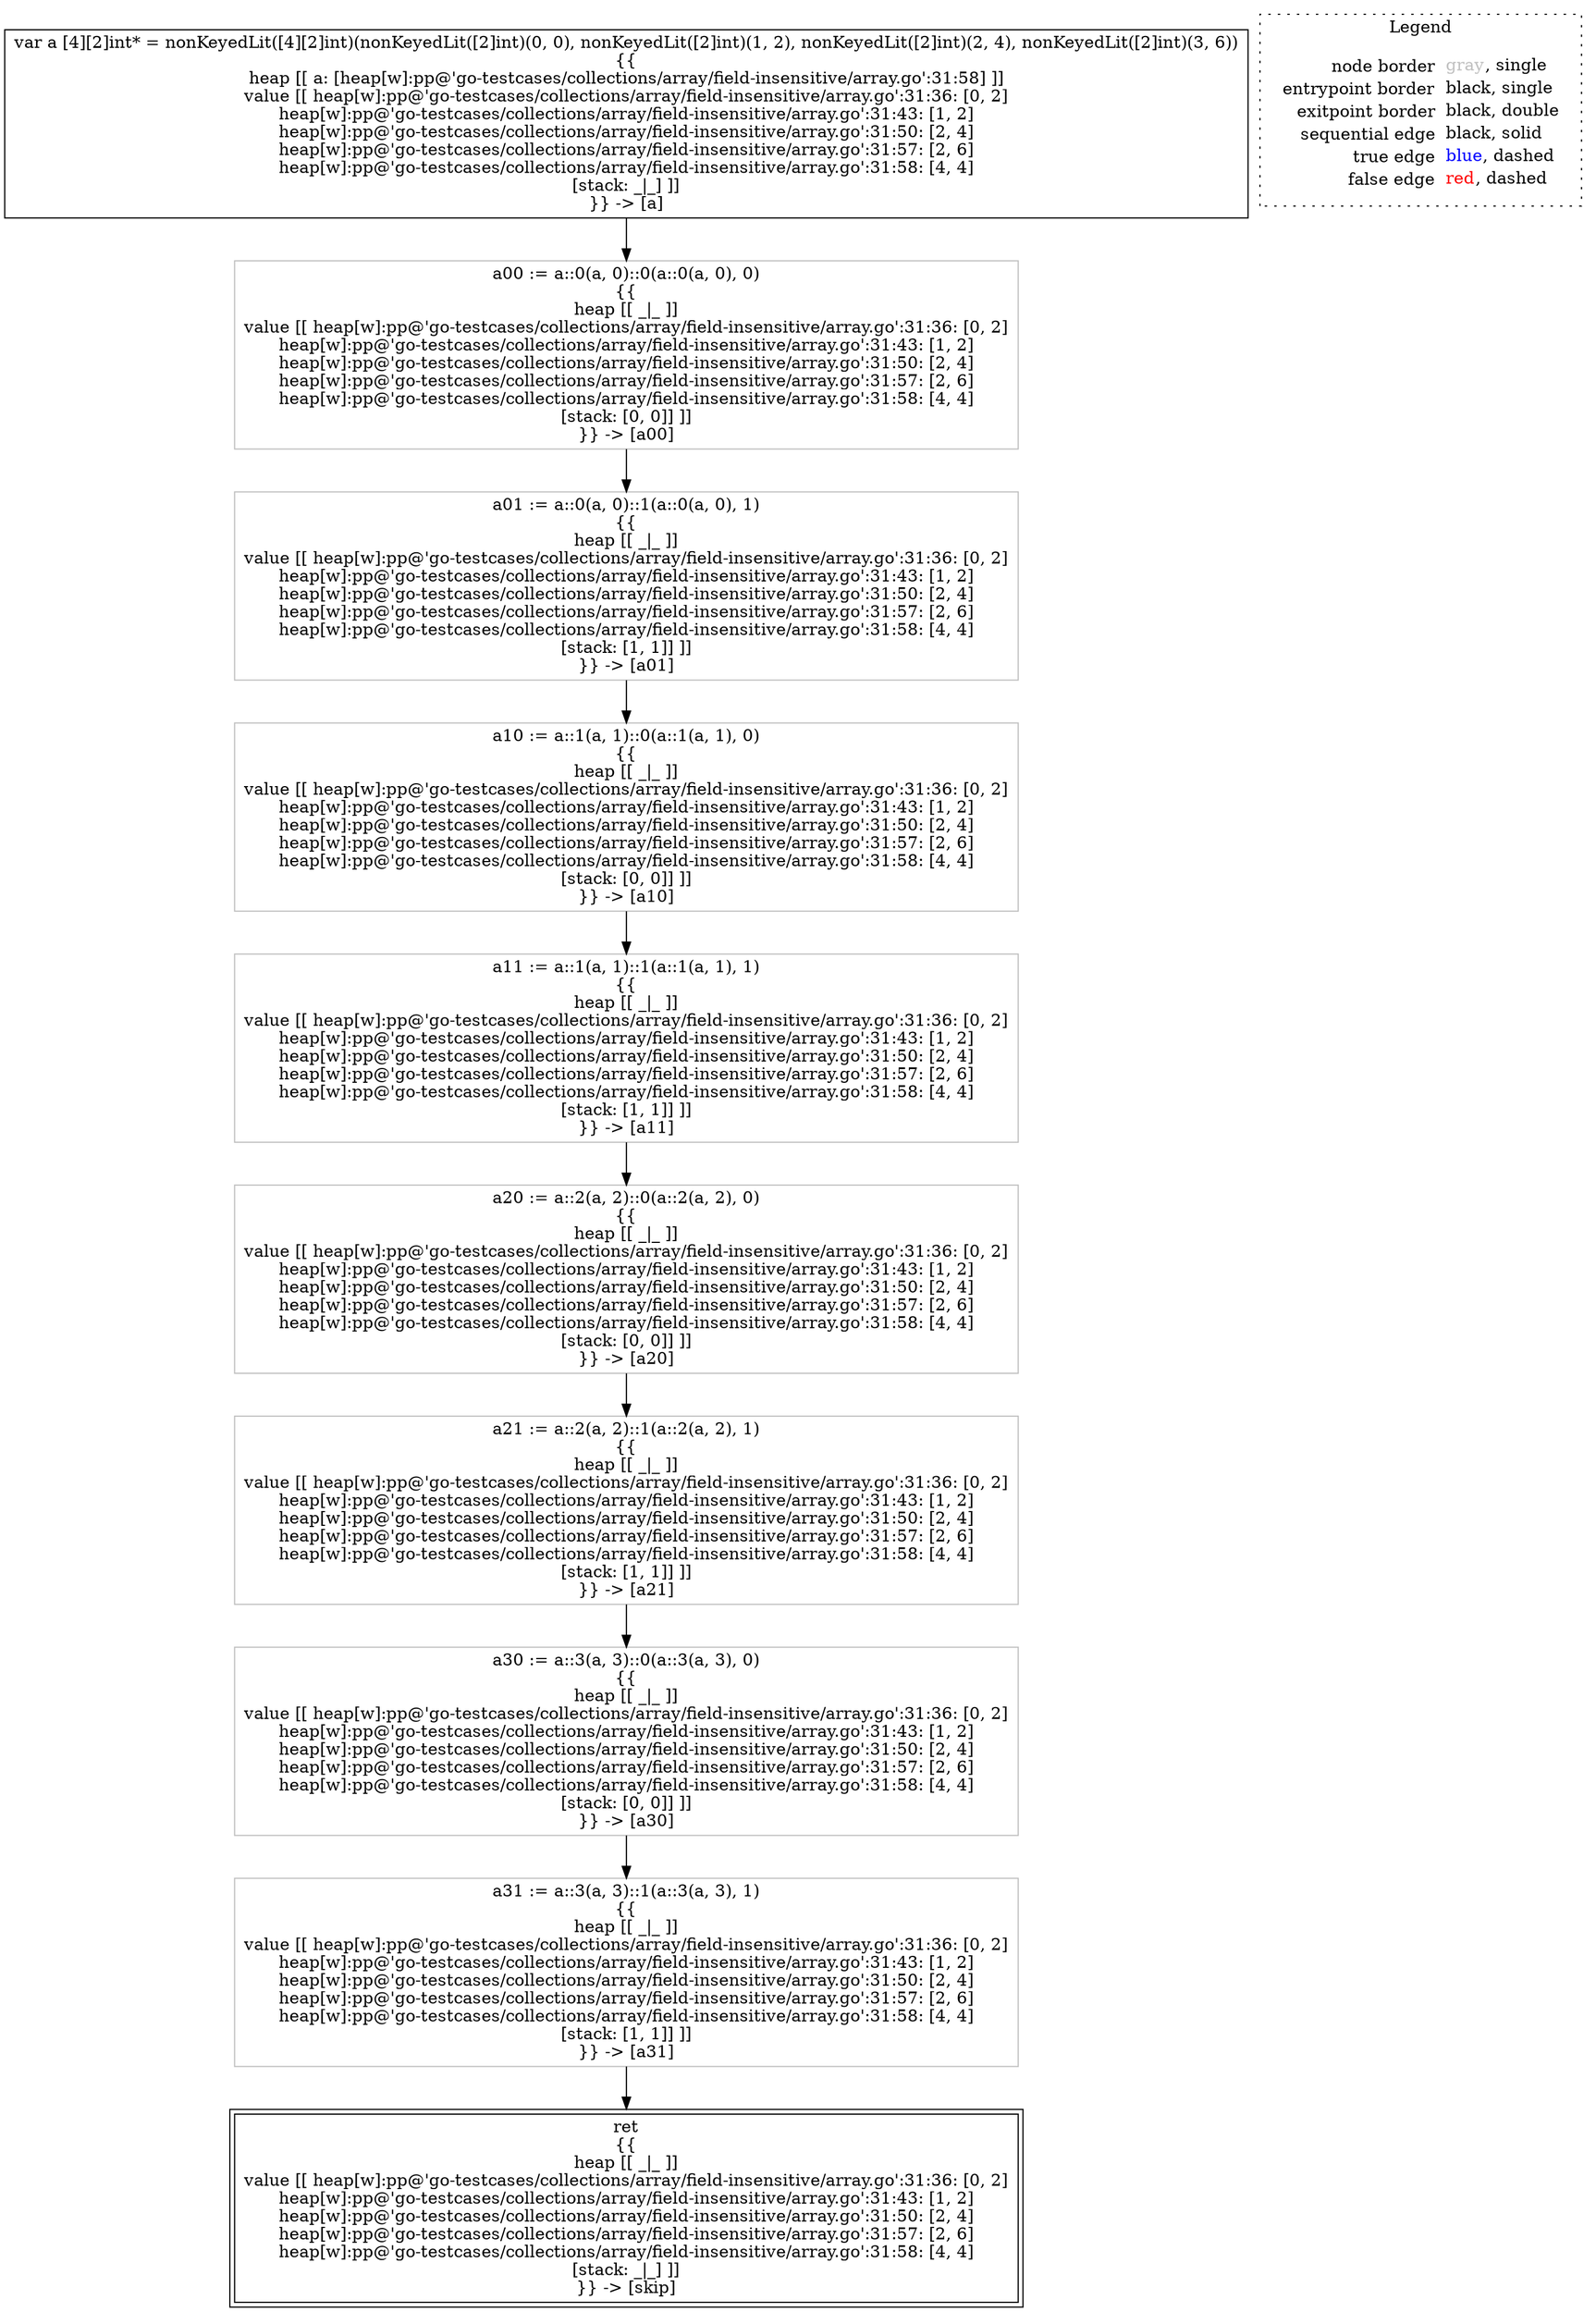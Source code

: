 digraph {
	"node0" [shape="rect",color="black",label=<var a [4][2]int* = nonKeyedLit([4][2]int)(nonKeyedLit([2]int)(0, 0), nonKeyedLit([2]int)(1, 2), nonKeyedLit([2]int)(2, 4), nonKeyedLit([2]int)(3, 6))<BR/>{{<BR/>heap [[ a: [heap[w]:pp@'go-testcases/collections/array/field-insensitive/array.go':31:58] ]]<BR/>value [[ heap[w]:pp@'go-testcases/collections/array/field-insensitive/array.go':31:36: [0, 2]<BR/>heap[w]:pp@'go-testcases/collections/array/field-insensitive/array.go':31:43: [1, 2]<BR/>heap[w]:pp@'go-testcases/collections/array/field-insensitive/array.go':31:50: [2, 4]<BR/>heap[w]:pp@'go-testcases/collections/array/field-insensitive/array.go':31:57: [2, 6]<BR/>heap[w]:pp@'go-testcases/collections/array/field-insensitive/array.go':31:58: [4, 4]<BR/>[stack: _|_] ]]<BR/>}} -&gt; [a]>];
	"node1" [shape="rect",color="gray",label=<a00 := a::0(a, 0)::0(a::0(a, 0), 0)<BR/>{{<BR/>heap [[ _|_ ]]<BR/>value [[ heap[w]:pp@'go-testcases/collections/array/field-insensitive/array.go':31:36: [0, 2]<BR/>heap[w]:pp@'go-testcases/collections/array/field-insensitive/array.go':31:43: [1, 2]<BR/>heap[w]:pp@'go-testcases/collections/array/field-insensitive/array.go':31:50: [2, 4]<BR/>heap[w]:pp@'go-testcases/collections/array/field-insensitive/array.go':31:57: [2, 6]<BR/>heap[w]:pp@'go-testcases/collections/array/field-insensitive/array.go':31:58: [4, 4]<BR/>[stack: [0, 0]] ]]<BR/>}} -&gt; [a00]>];
	"node2" [shape="rect",color="black",peripheries="2",label=<ret<BR/>{{<BR/>heap [[ _|_ ]]<BR/>value [[ heap[w]:pp@'go-testcases/collections/array/field-insensitive/array.go':31:36: [0, 2]<BR/>heap[w]:pp@'go-testcases/collections/array/field-insensitive/array.go':31:43: [1, 2]<BR/>heap[w]:pp@'go-testcases/collections/array/field-insensitive/array.go':31:50: [2, 4]<BR/>heap[w]:pp@'go-testcases/collections/array/field-insensitive/array.go':31:57: [2, 6]<BR/>heap[w]:pp@'go-testcases/collections/array/field-insensitive/array.go':31:58: [4, 4]<BR/>[stack: _|_] ]]<BR/>}} -&gt; [skip]>];
	"node3" [shape="rect",color="gray",label=<a11 := a::1(a, 1)::1(a::1(a, 1), 1)<BR/>{{<BR/>heap [[ _|_ ]]<BR/>value [[ heap[w]:pp@'go-testcases/collections/array/field-insensitive/array.go':31:36: [0, 2]<BR/>heap[w]:pp@'go-testcases/collections/array/field-insensitive/array.go':31:43: [1, 2]<BR/>heap[w]:pp@'go-testcases/collections/array/field-insensitive/array.go':31:50: [2, 4]<BR/>heap[w]:pp@'go-testcases/collections/array/field-insensitive/array.go':31:57: [2, 6]<BR/>heap[w]:pp@'go-testcases/collections/array/field-insensitive/array.go':31:58: [4, 4]<BR/>[stack: [1, 1]] ]]<BR/>}} -&gt; [a11]>];
	"node4" [shape="rect",color="gray",label=<a30 := a::3(a, 3)::0(a::3(a, 3), 0)<BR/>{{<BR/>heap [[ _|_ ]]<BR/>value [[ heap[w]:pp@'go-testcases/collections/array/field-insensitive/array.go':31:36: [0, 2]<BR/>heap[w]:pp@'go-testcases/collections/array/field-insensitive/array.go':31:43: [1, 2]<BR/>heap[w]:pp@'go-testcases/collections/array/field-insensitive/array.go':31:50: [2, 4]<BR/>heap[w]:pp@'go-testcases/collections/array/field-insensitive/array.go':31:57: [2, 6]<BR/>heap[w]:pp@'go-testcases/collections/array/field-insensitive/array.go':31:58: [4, 4]<BR/>[stack: [0, 0]] ]]<BR/>}} -&gt; [a30]>];
	"node5" [shape="rect",color="gray",label=<a10 := a::1(a, 1)::0(a::1(a, 1), 0)<BR/>{{<BR/>heap [[ _|_ ]]<BR/>value [[ heap[w]:pp@'go-testcases/collections/array/field-insensitive/array.go':31:36: [0, 2]<BR/>heap[w]:pp@'go-testcases/collections/array/field-insensitive/array.go':31:43: [1, 2]<BR/>heap[w]:pp@'go-testcases/collections/array/field-insensitive/array.go':31:50: [2, 4]<BR/>heap[w]:pp@'go-testcases/collections/array/field-insensitive/array.go':31:57: [2, 6]<BR/>heap[w]:pp@'go-testcases/collections/array/field-insensitive/array.go':31:58: [4, 4]<BR/>[stack: [0, 0]] ]]<BR/>}} -&gt; [a10]>];
	"node6" [shape="rect",color="gray",label=<a01 := a::0(a, 0)::1(a::0(a, 0), 1)<BR/>{{<BR/>heap [[ _|_ ]]<BR/>value [[ heap[w]:pp@'go-testcases/collections/array/field-insensitive/array.go':31:36: [0, 2]<BR/>heap[w]:pp@'go-testcases/collections/array/field-insensitive/array.go':31:43: [1, 2]<BR/>heap[w]:pp@'go-testcases/collections/array/field-insensitive/array.go':31:50: [2, 4]<BR/>heap[w]:pp@'go-testcases/collections/array/field-insensitive/array.go':31:57: [2, 6]<BR/>heap[w]:pp@'go-testcases/collections/array/field-insensitive/array.go':31:58: [4, 4]<BR/>[stack: [1, 1]] ]]<BR/>}} -&gt; [a01]>];
	"node7" [shape="rect",color="gray",label=<a20 := a::2(a, 2)::0(a::2(a, 2), 0)<BR/>{{<BR/>heap [[ _|_ ]]<BR/>value [[ heap[w]:pp@'go-testcases/collections/array/field-insensitive/array.go':31:36: [0, 2]<BR/>heap[w]:pp@'go-testcases/collections/array/field-insensitive/array.go':31:43: [1, 2]<BR/>heap[w]:pp@'go-testcases/collections/array/field-insensitive/array.go':31:50: [2, 4]<BR/>heap[w]:pp@'go-testcases/collections/array/field-insensitive/array.go':31:57: [2, 6]<BR/>heap[w]:pp@'go-testcases/collections/array/field-insensitive/array.go':31:58: [4, 4]<BR/>[stack: [0, 0]] ]]<BR/>}} -&gt; [a20]>];
	"node8" [shape="rect",color="gray",label=<a21 := a::2(a, 2)::1(a::2(a, 2), 1)<BR/>{{<BR/>heap [[ _|_ ]]<BR/>value [[ heap[w]:pp@'go-testcases/collections/array/field-insensitive/array.go':31:36: [0, 2]<BR/>heap[w]:pp@'go-testcases/collections/array/field-insensitive/array.go':31:43: [1, 2]<BR/>heap[w]:pp@'go-testcases/collections/array/field-insensitive/array.go':31:50: [2, 4]<BR/>heap[w]:pp@'go-testcases/collections/array/field-insensitive/array.go':31:57: [2, 6]<BR/>heap[w]:pp@'go-testcases/collections/array/field-insensitive/array.go':31:58: [4, 4]<BR/>[stack: [1, 1]] ]]<BR/>}} -&gt; [a21]>];
	"node9" [shape="rect",color="gray",label=<a31 := a::3(a, 3)::1(a::3(a, 3), 1)<BR/>{{<BR/>heap [[ _|_ ]]<BR/>value [[ heap[w]:pp@'go-testcases/collections/array/field-insensitive/array.go':31:36: [0, 2]<BR/>heap[w]:pp@'go-testcases/collections/array/field-insensitive/array.go':31:43: [1, 2]<BR/>heap[w]:pp@'go-testcases/collections/array/field-insensitive/array.go':31:50: [2, 4]<BR/>heap[w]:pp@'go-testcases/collections/array/field-insensitive/array.go':31:57: [2, 6]<BR/>heap[w]:pp@'go-testcases/collections/array/field-insensitive/array.go':31:58: [4, 4]<BR/>[stack: [1, 1]] ]]<BR/>}} -&gt; [a31]>];
	"node1" -> "node6" [color="black"];
	"node3" -> "node7" [color="black"];
	"node4" -> "node9" [color="black"];
	"node5" -> "node3" [color="black"];
	"node6" -> "node5" [color="black"];
	"node7" -> "node8" [color="black"];
	"node8" -> "node4" [color="black"];
	"node0" -> "node1" [color="black"];
	"node9" -> "node2" [color="black"];
subgraph cluster_legend {
	label="Legend";
	style=dotted;
	node [shape=plaintext];
	"legend" [label=<<table border="0" cellpadding="2" cellspacing="0" cellborder="0"><tr><td align="right">node border&nbsp;</td><td align="left"><font color="gray">gray</font>, single</td></tr><tr><td align="right">entrypoint border&nbsp;</td><td align="left"><font color="black">black</font>, single</td></tr><tr><td align="right">exitpoint border&nbsp;</td><td align="left"><font color="black">black</font>, double</td></tr><tr><td align="right">sequential edge&nbsp;</td><td align="left"><font color="black">black</font>, solid</td></tr><tr><td align="right">true edge&nbsp;</td><td align="left"><font color="blue">blue</font>, dashed</td></tr><tr><td align="right">false edge&nbsp;</td><td align="left"><font color="red">red</font>, dashed</td></tr></table>>];
}

}

